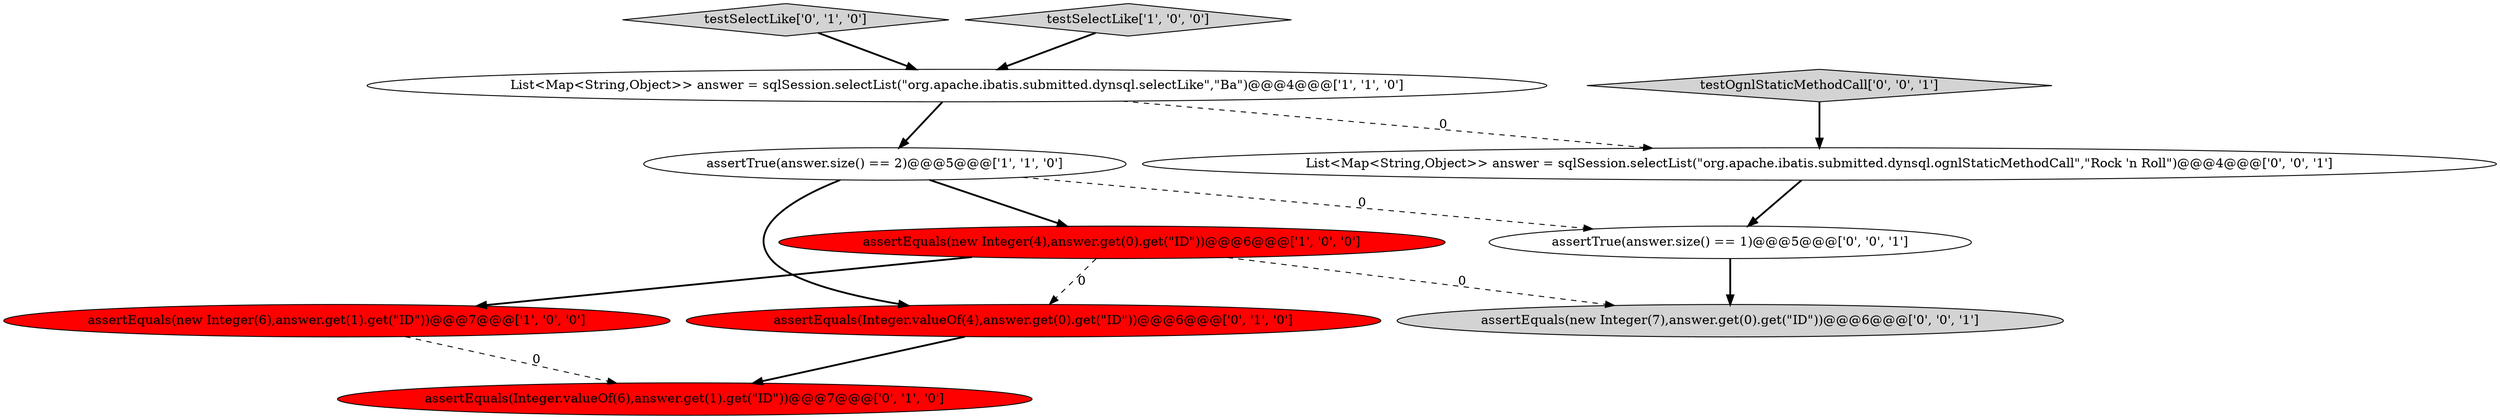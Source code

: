 digraph {
9 [style = filled, label = "testOgnlStaticMethodCall['0', '0', '1']", fillcolor = lightgray, shape = diamond image = "AAA0AAABBB3BBB"];
7 [style = filled, label = "assertEquals(Integer.valueOf(4),answer.get(0).get(\"ID\"))@@@6@@@['0', '1', '0']", fillcolor = red, shape = ellipse image = "AAA1AAABBB2BBB"];
4 [style = filled, label = "assertEquals(new Integer(6),answer.get(1).get(\"ID\"))@@@7@@@['1', '0', '0']", fillcolor = red, shape = ellipse image = "AAA1AAABBB1BBB"];
5 [style = filled, label = "testSelectLike['0', '1', '0']", fillcolor = lightgray, shape = diamond image = "AAA0AAABBB2BBB"];
6 [style = filled, label = "assertEquals(Integer.valueOf(6),answer.get(1).get(\"ID\"))@@@7@@@['0', '1', '0']", fillcolor = red, shape = ellipse image = "AAA1AAABBB2BBB"];
11 [style = filled, label = "assertEquals(new Integer(7),answer.get(0).get(\"ID\"))@@@6@@@['0', '0', '1']", fillcolor = lightgray, shape = ellipse image = "AAA0AAABBB3BBB"];
2 [style = filled, label = "List<Map<String,Object>> answer = sqlSession.selectList(\"org.apache.ibatis.submitted.dynsql.selectLike\",\"Ba\")@@@4@@@['1', '1', '0']", fillcolor = white, shape = ellipse image = "AAA0AAABBB1BBB"];
10 [style = filled, label = "assertTrue(answer.size() == 1)@@@5@@@['0', '0', '1']", fillcolor = white, shape = ellipse image = "AAA0AAABBB3BBB"];
8 [style = filled, label = "List<Map<String,Object>> answer = sqlSession.selectList(\"org.apache.ibatis.submitted.dynsql.ognlStaticMethodCall\",\"Rock 'n Roll\")@@@4@@@['0', '0', '1']", fillcolor = white, shape = ellipse image = "AAA0AAABBB3BBB"];
3 [style = filled, label = "assertTrue(answer.size() == 2)@@@5@@@['1', '1', '0']", fillcolor = white, shape = ellipse image = "AAA0AAABBB1BBB"];
0 [style = filled, label = "assertEquals(new Integer(4),answer.get(0).get(\"ID\"))@@@6@@@['1', '0', '0']", fillcolor = red, shape = ellipse image = "AAA1AAABBB1BBB"];
1 [style = filled, label = "testSelectLike['1', '0', '0']", fillcolor = lightgray, shape = diamond image = "AAA0AAABBB1BBB"];
8->10 [style = bold, label=""];
5->2 [style = bold, label=""];
1->2 [style = bold, label=""];
3->10 [style = dashed, label="0"];
7->6 [style = bold, label=""];
0->11 [style = dashed, label="0"];
3->7 [style = bold, label=""];
9->8 [style = bold, label=""];
0->4 [style = bold, label=""];
0->7 [style = dashed, label="0"];
4->6 [style = dashed, label="0"];
2->8 [style = dashed, label="0"];
3->0 [style = bold, label=""];
2->3 [style = bold, label=""];
10->11 [style = bold, label=""];
}
